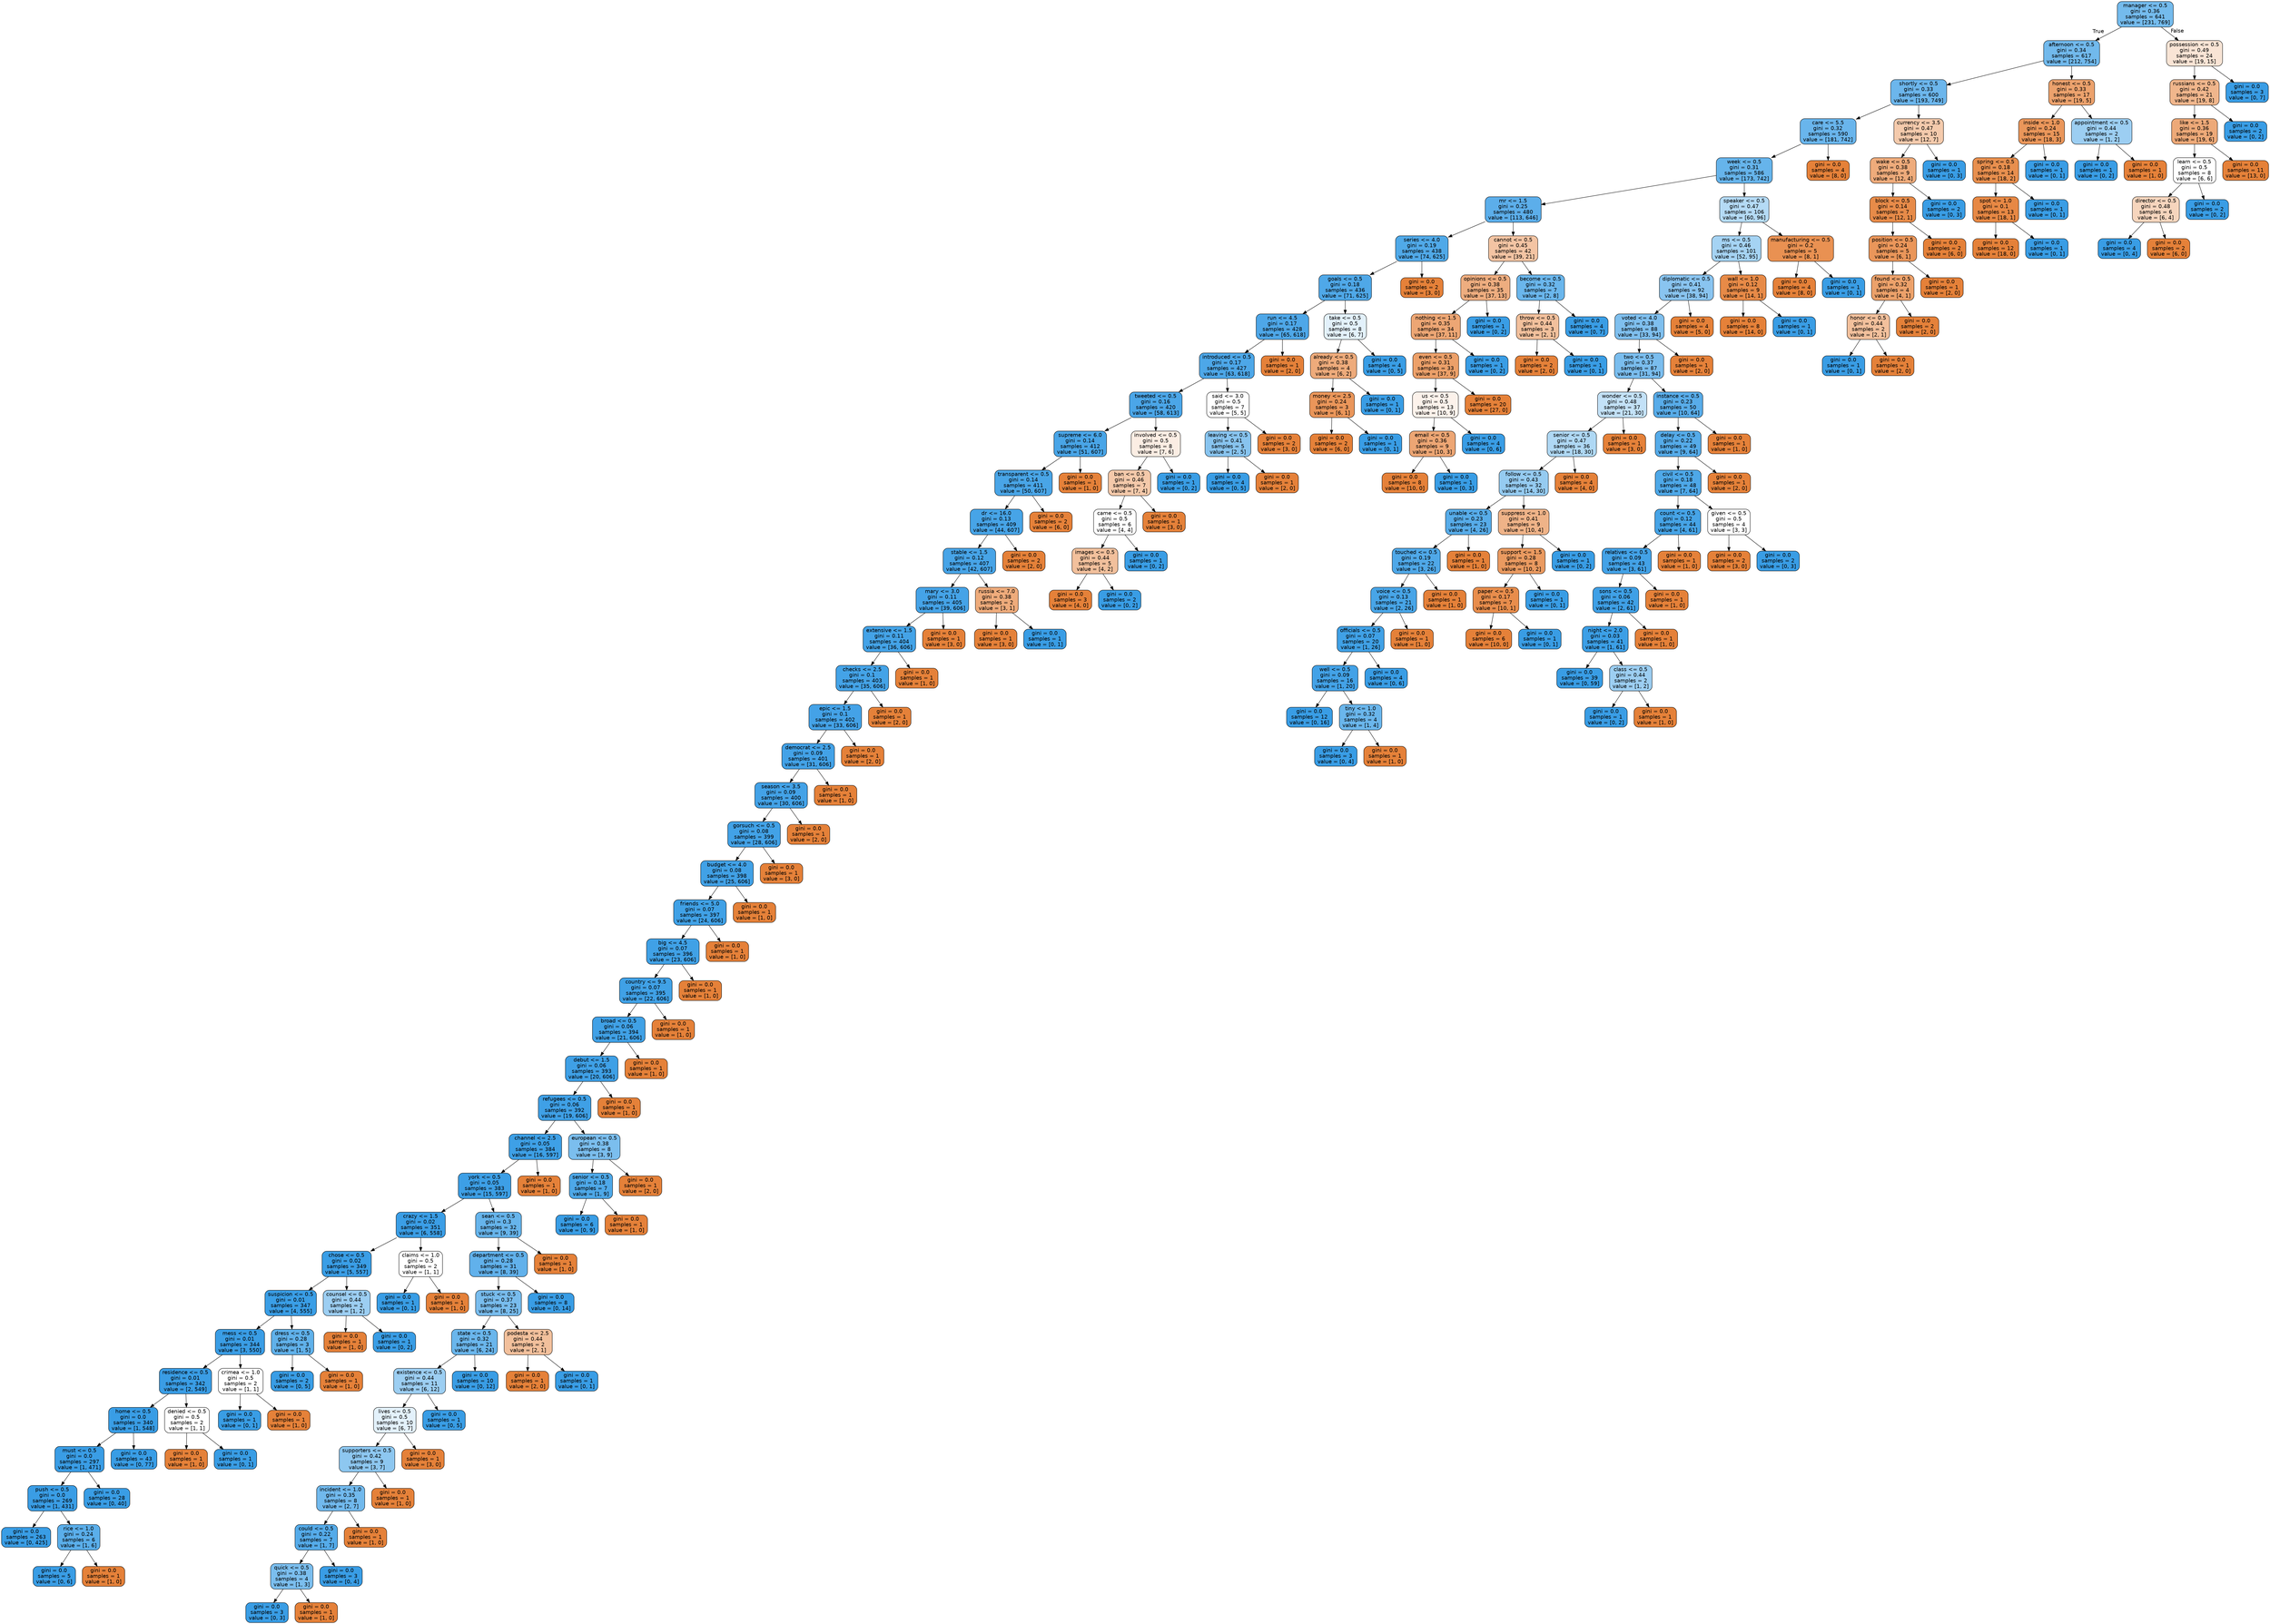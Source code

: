 digraph Tree {
node [shape=box, style="filled, rounded", color="black", fontname=helvetica] ;
edge [fontname=helvetica] ;
0 [label="manager <= 0.5\ngini = 0.36\nsamples = 641\nvalue = [231, 769]", fillcolor="#399de5b2"] ;
1 [label="afternoon <= 0.5\ngini = 0.34\nsamples = 617\nvalue = [212, 754]", fillcolor="#399de5b7"] ;
0 -> 1 [labeldistance=2.5, labelangle=45, headlabel="True"] ;
2 [label="shortly <= 0.5\ngini = 0.33\nsamples = 600\nvalue = [193, 749]", fillcolor="#399de5bd"] ;
1 -> 2 ;
3 [label="care <= 5.5\ngini = 0.32\nsamples = 590\nvalue = [181, 742]", fillcolor="#399de5c1"] ;
2 -> 3 ;
4 [label="week <= 0.5\ngini = 0.31\nsamples = 586\nvalue = [173, 742]", fillcolor="#399de5c4"] ;
3 -> 4 ;
5 [label="mr <= 1.5\ngini = 0.25\nsamples = 480\nvalue = [113, 646]", fillcolor="#399de5d2"] ;
4 -> 5 ;
6 [label="series <= 4.0\ngini = 0.19\nsamples = 438\nvalue = [74, 625]", fillcolor="#399de5e1"] ;
5 -> 6 ;
7 [label="goals <= 0.5\ngini = 0.18\nsamples = 436\nvalue = [71, 625]", fillcolor="#399de5e2"] ;
6 -> 7 ;
8 [label="run <= 4.5\ngini = 0.17\nsamples = 428\nvalue = [65, 618]", fillcolor="#399de5e4"] ;
7 -> 8 ;
9 [label="introduced <= 0.5\ngini = 0.17\nsamples = 427\nvalue = [63, 618]", fillcolor="#399de5e5"] ;
8 -> 9 ;
10 [label="tweeted <= 0.5\ngini = 0.16\nsamples = 420\nvalue = [58, 613]", fillcolor="#399de5e7"] ;
9 -> 10 ;
11 [label="supreme <= 6.0\ngini = 0.14\nsamples = 412\nvalue = [51, 607]", fillcolor="#399de5ea"] ;
10 -> 11 ;
12 [label="transparent <= 0.5\ngini = 0.14\nsamples = 411\nvalue = [50, 607]", fillcolor="#399de5ea"] ;
11 -> 12 ;
13 [label="dr <= 16.0\ngini = 0.13\nsamples = 409\nvalue = [44, 607]", fillcolor="#399de5ed"] ;
12 -> 13 ;
14 [label="stable <= 1.5\ngini = 0.12\nsamples = 407\nvalue = [42, 607]", fillcolor="#399de5ed"] ;
13 -> 14 ;
15 [label="mary <= 3.0\ngini = 0.11\nsamples = 405\nvalue = [39, 606]", fillcolor="#399de5ef"] ;
14 -> 15 ;
16 [label="extensive <= 1.5\ngini = 0.11\nsamples = 404\nvalue = [36, 606]", fillcolor="#399de5f0"] ;
15 -> 16 ;
17 [label="checks <= 2.5\ngini = 0.1\nsamples = 403\nvalue = [35, 606]", fillcolor="#399de5f0"] ;
16 -> 17 ;
18 [label="epic <= 1.5\ngini = 0.1\nsamples = 402\nvalue = [33, 606]", fillcolor="#399de5f1"] ;
17 -> 18 ;
19 [label="democrat <= 2.5\ngini = 0.09\nsamples = 401\nvalue = [31, 606]", fillcolor="#399de5f2"] ;
18 -> 19 ;
20 [label="season <= 3.5\ngini = 0.09\nsamples = 400\nvalue = [30, 606]", fillcolor="#399de5f2"] ;
19 -> 20 ;
21 [label="gorsuch <= 0.5\ngini = 0.08\nsamples = 399\nvalue = [28, 606]", fillcolor="#399de5f3"] ;
20 -> 21 ;
22 [label="budget <= 4.0\ngini = 0.08\nsamples = 398\nvalue = [25, 606]", fillcolor="#399de5f4"] ;
21 -> 22 ;
23 [label="friends <= 5.0\ngini = 0.07\nsamples = 397\nvalue = [24, 606]", fillcolor="#399de5f5"] ;
22 -> 23 ;
24 [label="big <= 4.5\ngini = 0.07\nsamples = 396\nvalue = [23, 606]", fillcolor="#399de5f5"] ;
23 -> 24 ;
25 [label="country <= 9.5\ngini = 0.07\nsamples = 395\nvalue = [22, 606]", fillcolor="#399de5f6"] ;
24 -> 25 ;
26 [label="broad <= 0.5\ngini = 0.06\nsamples = 394\nvalue = [21, 606]", fillcolor="#399de5f6"] ;
25 -> 26 ;
27 [label="debut <= 1.5\ngini = 0.06\nsamples = 393\nvalue = [20, 606]", fillcolor="#399de5f7"] ;
26 -> 27 ;
28 [label="refugees <= 0.5\ngini = 0.06\nsamples = 392\nvalue = [19, 606]", fillcolor="#399de5f7"] ;
27 -> 28 ;
29 [label="channel <= 2.5\ngini = 0.05\nsamples = 384\nvalue = [16, 597]", fillcolor="#399de5f8"] ;
28 -> 29 ;
30 [label="york <= 0.5\ngini = 0.05\nsamples = 383\nvalue = [15, 597]", fillcolor="#399de5f9"] ;
29 -> 30 ;
31 [label="crazy <= 1.5\ngini = 0.02\nsamples = 351\nvalue = [6, 558]", fillcolor="#399de5fc"] ;
30 -> 31 ;
32 [label="chose <= 0.5\ngini = 0.02\nsamples = 349\nvalue = [5, 557]", fillcolor="#399de5fd"] ;
31 -> 32 ;
33 [label="suspicion <= 0.5\ngini = 0.01\nsamples = 347\nvalue = [4, 555]", fillcolor="#399de5fd"] ;
32 -> 33 ;
34 [label="mess <= 0.5\ngini = 0.01\nsamples = 344\nvalue = [3, 550]", fillcolor="#399de5fe"] ;
33 -> 34 ;
35 [label="residence <= 0.5\ngini = 0.01\nsamples = 342\nvalue = [2, 549]", fillcolor="#399de5fe"] ;
34 -> 35 ;
36 [label="home <= 0.5\ngini = 0.0\nsamples = 340\nvalue = [1, 548]", fillcolor="#399de5ff"] ;
35 -> 36 ;
37 [label="must <= 0.5\ngini = 0.0\nsamples = 297\nvalue = [1, 471]", fillcolor="#399de5fe"] ;
36 -> 37 ;
38 [label="push <= 0.5\ngini = 0.0\nsamples = 269\nvalue = [1, 431]", fillcolor="#399de5fe"] ;
37 -> 38 ;
39 [label="gini = 0.0\nsamples = 263\nvalue = [0, 425]", fillcolor="#399de5ff"] ;
38 -> 39 ;
40 [label="rice <= 1.0\ngini = 0.24\nsamples = 6\nvalue = [1, 6]", fillcolor="#399de5d4"] ;
38 -> 40 ;
41 [label="gini = 0.0\nsamples = 5\nvalue = [0, 6]", fillcolor="#399de5ff"] ;
40 -> 41 ;
42 [label="gini = 0.0\nsamples = 1\nvalue = [1, 0]", fillcolor="#e58139ff"] ;
40 -> 42 ;
43 [label="gini = 0.0\nsamples = 28\nvalue = [0, 40]", fillcolor="#399de5ff"] ;
37 -> 43 ;
44 [label="gini = 0.0\nsamples = 43\nvalue = [0, 77]", fillcolor="#399de5ff"] ;
36 -> 44 ;
45 [label="denied <= 0.5\ngini = 0.5\nsamples = 2\nvalue = [1, 1]", fillcolor="#e5813900"] ;
35 -> 45 ;
46 [label="gini = 0.0\nsamples = 1\nvalue = [1, 0]", fillcolor="#e58139ff"] ;
45 -> 46 ;
47 [label="gini = 0.0\nsamples = 1\nvalue = [0, 1]", fillcolor="#399de5ff"] ;
45 -> 47 ;
48 [label="crimea <= 1.0\ngini = 0.5\nsamples = 2\nvalue = [1, 1]", fillcolor="#e5813900"] ;
34 -> 48 ;
49 [label="gini = 0.0\nsamples = 1\nvalue = [0, 1]", fillcolor="#399de5ff"] ;
48 -> 49 ;
50 [label="gini = 0.0\nsamples = 1\nvalue = [1, 0]", fillcolor="#e58139ff"] ;
48 -> 50 ;
51 [label="dress <= 0.5\ngini = 0.28\nsamples = 3\nvalue = [1, 5]", fillcolor="#399de5cc"] ;
33 -> 51 ;
52 [label="gini = 0.0\nsamples = 2\nvalue = [0, 5]", fillcolor="#399de5ff"] ;
51 -> 52 ;
53 [label="gini = 0.0\nsamples = 1\nvalue = [1, 0]", fillcolor="#e58139ff"] ;
51 -> 53 ;
54 [label="counsel <= 0.5\ngini = 0.44\nsamples = 2\nvalue = [1, 2]", fillcolor="#399de57f"] ;
32 -> 54 ;
55 [label="gini = 0.0\nsamples = 1\nvalue = [1, 0]", fillcolor="#e58139ff"] ;
54 -> 55 ;
56 [label="gini = 0.0\nsamples = 1\nvalue = [0, 2]", fillcolor="#399de5ff"] ;
54 -> 56 ;
57 [label="claims <= 1.0\ngini = 0.5\nsamples = 2\nvalue = [1, 1]", fillcolor="#e5813900"] ;
31 -> 57 ;
58 [label="gini = 0.0\nsamples = 1\nvalue = [0, 1]", fillcolor="#399de5ff"] ;
57 -> 58 ;
59 [label="gini = 0.0\nsamples = 1\nvalue = [1, 0]", fillcolor="#e58139ff"] ;
57 -> 59 ;
60 [label="sean <= 0.5\ngini = 0.3\nsamples = 32\nvalue = [9, 39]", fillcolor="#399de5c4"] ;
30 -> 60 ;
61 [label="department <= 0.5\ngini = 0.28\nsamples = 31\nvalue = [8, 39]", fillcolor="#399de5cb"] ;
60 -> 61 ;
62 [label="stuck <= 0.5\ngini = 0.37\nsamples = 23\nvalue = [8, 25]", fillcolor="#399de5ad"] ;
61 -> 62 ;
63 [label="state <= 0.5\ngini = 0.32\nsamples = 21\nvalue = [6, 24]", fillcolor="#399de5bf"] ;
62 -> 63 ;
64 [label="existence <= 0.5\ngini = 0.44\nsamples = 11\nvalue = [6, 12]", fillcolor="#399de57f"] ;
63 -> 64 ;
65 [label="lives <= 0.5\ngini = 0.5\nsamples = 10\nvalue = [6, 7]", fillcolor="#399de524"] ;
64 -> 65 ;
66 [label="supporters <= 0.5\ngini = 0.42\nsamples = 9\nvalue = [3, 7]", fillcolor="#399de592"] ;
65 -> 66 ;
67 [label="incident <= 1.0\ngini = 0.35\nsamples = 8\nvalue = [2, 7]", fillcolor="#399de5b6"] ;
66 -> 67 ;
68 [label="could <= 0.5\ngini = 0.22\nsamples = 7\nvalue = [1, 7]", fillcolor="#399de5db"] ;
67 -> 68 ;
69 [label="quick <= 0.5\ngini = 0.38\nsamples = 4\nvalue = [1, 3]", fillcolor="#399de5aa"] ;
68 -> 69 ;
70 [label="gini = 0.0\nsamples = 3\nvalue = [0, 3]", fillcolor="#399de5ff"] ;
69 -> 70 ;
71 [label="gini = 0.0\nsamples = 1\nvalue = [1, 0]", fillcolor="#e58139ff"] ;
69 -> 71 ;
72 [label="gini = 0.0\nsamples = 3\nvalue = [0, 4]", fillcolor="#399de5ff"] ;
68 -> 72 ;
73 [label="gini = 0.0\nsamples = 1\nvalue = [1, 0]", fillcolor="#e58139ff"] ;
67 -> 73 ;
74 [label="gini = 0.0\nsamples = 1\nvalue = [1, 0]", fillcolor="#e58139ff"] ;
66 -> 74 ;
75 [label="gini = 0.0\nsamples = 1\nvalue = [3, 0]", fillcolor="#e58139ff"] ;
65 -> 75 ;
76 [label="gini = 0.0\nsamples = 1\nvalue = [0, 5]", fillcolor="#399de5ff"] ;
64 -> 76 ;
77 [label="gini = 0.0\nsamples = 10\nvalue = [0, 12]", fillcolor="#399de5ff"] ;
63 -> 77 ;
78 [label="podesta <= 2.5\ngini = 0.44\nsamples = 2\nvalue = [2, 1]", fillcolor="#e581397f"] ;
62 -> 78 ;
79 [label="gini = 0.0\nsamples = 1\nvalue = [2, 0]", fillcolor="#e58139ff"] ;
78 -> 79 ;
80 [label="gini = 0.0\nsamples = 1\nvalue = [0, 1]", fillcolor="#399de5ff"] ;
78 -> 80 ;
81 [label="gini = 0.0\nsamples = 8\nvalue = [0, 14]", fillcolor="#399de5ff"] ;
61 -> 81 ;
82 [label="gini = 0.0\nsamples = 1\nvalue = [1, 0]", fillcolor="#e58139ff"] ;
60 -> 82 ;
83 [label="gini = 0.0\nsamples = 1\nvalue = [1, 0]", fillcolor="#e58139ff"] ;
29 -> 83 ;
84 [label="european <= 0.5\ngini = 0.38\nsamples = 8\nvalue = [3, 9]", fillcolor="#399de5aa"] ;
28 -> 84 ;
85 [label="senior <= 0.5\ngini = 0.18\nsamples = 7\nvalue = [1, 9]", fillcolor="#399de5e3"] ;
84 -> 85 ;
86 [label="gini = 0.0\nsamples = 6\nvalue = [0, 9]", fillcolor="#399de5ff"] ;
85 -> 86 ;
87 [label="gini = 0.0\nsamples = 1\nvalue = [1, 0]", fillcolor="#e58139ff"] ;
85 -> 87 ;
88 [label="gini = 0.0\nsamples = 1\nvalue = [2, 0]", fillcolor="#e58139ff"] ;
84 -> 88 ;
89 [label="gini = 0.0\nsamples = 1\nvalue = [1, 0]", fillcolor="#e58139ff"] ;
27 -> 89 ;
90 [label="gini = 0.0\nsamples = 1\nvalue = [1, 0]", fillcolor="#e58139ff"] ;
26 -> 90 ;
91 [label="gini = 0.0\nsamples = 1\nvalue = [1, 0]", fillcolor="#e58139ff"] ;
25 -> 91 ;
92 [label="gini = 0.0\nsamples = 1\nvalue = [1, 0]", fillcolor="#e58139ff"] ;
24 -> 92 ;
93 [label="gini = 0.0\nsamples = 1\nvalue = [1, 0]", fillcolor="#e58139ff"] ;
23 -> 93 ;
94 [label="gini = 0.0\nsamples = 1\nvalue = [1, 0]", fillcolor="#e58139ff"] ;
22 -> 94 ;
95 [label="gini = 0.0\nsamples = 1\nvalue = [3, 0]", fillcolor="#e58139ff"] ;
21 -> 95 ;
96 [label="gini = 0.0\nsamples = 1\nvalue = [2, 0]", fillcolor="#e58139ff"] ;
20 -> 96 ;
97 [label="gini = 0.0\nsamples = 1\nvalue = [1, 0]", fillcolor="#e58139ff"] ;
19 -> 97 ;
98 [label="gini = 0.0\nsamples = 1\nvalue = [2, 0]", fillcolor="#e58139ff"] ;
18 -> 98 ;
99 [label="gini = 0.0\nsamples = 1\nvalue = [2, 0]", fillcolor="#e58139ff"] ;
17 -> 99 ;
100 [label="gini = 0.0\nsamples = 1\nvalue = [1, 0]", fillcolor="#e58139ff"] ;
16 -> 100 ;
101 [label="gini = 0.0\nsamples = 1\nvalue = [3, 0]", fillcolor="#e58139ff"] ;
15 -> 101 ;
102 [label="russia <= 7.0\ngini = 0.38\nsamples = 2\nvalue = [3, 1]", fillcolor="#e58139aa"] ;
14 -> 102 ;
103 [label="gini = 0.0\nsamples = 1\nvalue = [3, 0]", fillcolor="#e58139ff"] ;
102 -> 103 ;
104 [label="gini = 0.0\nsamples = 1\nvalue = [0, 1]", fillcolor="#399de5ff"] ;
102 -> 104 ;
105 [label="gini = 0.0\nsamples = 2\nvalue = [2, 0]", fillcolor="#e58139ff"] ;
13 -> 105 ;
106 [label="gini = 0.0\nsamples = 2\nvalue = [6, 0]", fillcolor="#e58139ff"] ;
12 -> 106 ;
107 [label="gini = 0.0\nsamples = 1\nvalue = [1, 0]", fillcolor="#e58139ff"] ;
11 -> 107 ;
108 [label="involved <= 0.5\ngini = 0.5\nsamples = 8\nvalue = [7, 6]", fillcolor="#e5813924"] ;
10 -> 108 ;
109 [label="ban <= 0.5\ngini = 0.46\nsamples = 7\nvalue = [7, 4]", fillcolor="#e581396d"] ;
108 -> 109 ;
110 [label="came <= 0.5\ngini = 0.5\nsamples = 6\nvalue = [4, 4]", fillcolor="#e5813900"] ;
109 -> 110 ;
111 [label="images <= 0.5\ngini = 0.44\nsamples = 5\nvalue = [4, 2]", fillcolor="#e581397f"] ;
110 -> 111 ;
112 [label="gini = 0.0\nsamples = 3\nvalue = [4, 0]", fillcolor="#e58139ff"] ;
111 -> 112 ;
113 [label="gini = 0.0\nsamples = 2\nvalue = [0, 2]", fillcolor="#399de5ff"] ;
111 -> 113 ;
114 [label="gini = 0.0\nsamples = 1\nvalue = [0, 2]", fillcolor="#399de5ff"] ;
110 -> 114 ;
115 [label="gini = 0.0\nsamples = 1\nvalue = [3, 0]", fillcolor="#e58139ff"] ;
109 -> 115 ;
116 [label="gini = 0.0\nsamples = 1\nvalue = [0, 2]", fillcolor="#399de5ff"] ;
108 -> 116 ;
117 [label="said <= 3.0\ngini = 0.5\nsamples = 7\nvalue = [5, 5]", fillcolor="#e5813900"] ;
9 -> 117 ;
118 [label="leaving <= 0.5\ngini = 0.41\nsamples = 5\nvalue = [2, 5]", fillcolor="#399de599"] ;
117 -> 118 ;
119 [label="gini = 0.0\nsamples = 4\nvalue = [0, 5]", fillcolor="#399de5ff"] ;
118 -> 119 ;
120 [label="gini = 0.0\nsamples = 1\nvalue = [2, 0]", fillcolor="#e58139ff"] ;
118 -> 120 ;
121 [label="gini = 0.0\nsamples = 2\nvalue = [3, 0]", fillcolor="#e58139ff"] ;
117 -> 121 ;
122 [label="gini = 0.0\nsamples = 1\nvalue = [2, 0]", fillcolor="#e58139ff"] ;
8 -> 122 ;
123 [label="take <= 0.5\ngini = 0.5\nsamples = 8\nvalue = [6, 7]", fillcolor="#399de524"] ;
7 -> 123 ;
124 [label="already <= 0.5\ngini = 0.38\nsamples = 4\nvalue = [6, 2]", fillcolor="#e58139aa"] ;
123 -> 124 ;
125 [label="money <= 2.5\ngini = 0.24\nsamples = 3\nvalue = [6, 1]", fillcolor="#e58139d4"] ;
124 -> 125 ;
126 [label="gini = 0.0\nsamples = 2\nvalue = [6, 0]", fillcolor="#e58139ff"] ;
125 -> 126 ;
127 [label="gini = 0.0\nsamples = 1\nvalue = [0, 1]", fillcolor="#399de5ff"] ;
125 -> 127 ;
128 [label="gini = 0.0\nsamples = 1\nvalue = [0, 1]", fillcolor="#399de5ff"] ;
124 -> 128 ;
129 [label="gini = 0.0\nsamples = 4\nvalue = [0, 5]", fillcolor="#399de5ff"] ;
123 -> 129 ;
130 [label="gini = 0.0\nsamples = 2\nvalue = [3, 0]", fillcolor="#e58139ff"] ;
6 -> 130 ;
131 [label="cannot <= 0.5\ngini = 0.45\nsamples = 42\nvalue = [39, 21]", fillcolor="#e5813976"] ;
5 -> 131 ;
132 [label="opinions <= 0.5\ngini = 0.38\nsamples = 35\nvalue = [37, 13]", fillcolor="#e58139a5"] ;
131 -> 132 ;
133 [label="nothing <= 1.5\ngini = 0.35\nsamples = 34\nvalue = [37, 11]", fillcolor="#e58139b3"] ;
132 -> 133 ;
134 [label="even <= 0.5\ngini = 0.31\nsamples = 33\nvalue = [37, 9]", fillcolor="#e58139c1"] ;
133 -> 134 ;
135 [label="us <= 0.5\ngini = 0.5\nsamples = 13\nvalue = [10, 9]", fillcolor="#e5813919"] ;
134 -> 135 ;
136 [label="email <= 0.5\ngini = 0.36\nsamples = 9\nvalue = [10, 3]", fillcolor="#e58139b3"] ;
135 -> 136 ;
137 [label="gini = 0.0\nsamples = 8\nvalue = [10, 0]", fillcolor="#e58139ff"] ;
136 -> 137 ;
138 [label="gini = 0.0\nsamples = 1\nvalue = [0, 3]", fillcolor="#399de5ff"] ;
136 -> 138 ;
139 [label="gini = 0.0\nsamples = 4\nvalue = [0, 6]", fillcolor="#399de5ff"] ;
135 -> 139 ;
140 [label="gini = 0.0\nsamples = 20\nvalue = [27, 0]", fillcolor="#e58139ff"] ;
134 -> 140 ;
141 [label="gini = 0.0\nsamples = 1\nvalue = [0, 2]", fillcolor="#399de5ff"] ;
133 -> 141 ;
142 [label="gini = 0.0\nsamples = 1\nvalue = [0, 2]", fillcolor="#399de5ff"] ;
132 -> 142 ;
143 [label="become <= 0.5\ngini = 0.32\nsamples = 7\nvalue = [2, 8]", fillcolor="#399de5bf"] ;
131 -> 143 ;
144 [label="throw <= 0.5\ngini = 0.44\nsamples = 3\nvalue = [2, 1]", fillcolor="#e581397f"] ;
143 -> 144 ;
145 [label="gini = 0.0\nsamples = 2\nvalue = [2, 0]", fillcolor="#e58139ff"] ;
144 -> 145 ;
146 [label="gini = 0.0\nsamples = 1\nvalue = [0, 1]", fillcolor="#399de5ff"] ;
144 -> 146 ;
147 [label="gini = 0.0\nsamples = 4\nvalue = [0, 7]", fillcolor="#399de5ff"] ;
143 -> 147 ;
148 [label="speaker <= 0.5\ngini = 0.47\nsamples = 106\nvalue = [60, 96]", fillcolor="#399de560"] ;
4 -> 148 ;
149 [label="ms <= 0.5\ngini = 0.46\nsamples = 101\nvalue = [52, 95]", fillcolor="#399de573"] ;
148 -> 149 ;
150 [label="diplomatic <= 0.5\ngini = 0.41\nsamples = 92\nvalue = [38, 94]", fillcolor="#399de598"] ;
149 -> 150 ;
151 [label="voted <= 4.0\ngini = 0.38\nsamples = 88\nvalue = [33, 94]", fillcolor="#399de5a5"] ;
150 -> 151 ;
152 [label="two <= 0.5\ngini = 0.37\nsamples = 87\nvalue = [31, 94]", fillcolor="#399de5ab"] ;
151 -> 152 ;
153 [label="wonder <= 0.5\ngini = 0.48\nsamples = 37\nvalue = [21, 30]", fillcolor="#399de54d"] ;
152 -> 153 ;
154 [label="senior <= 0.5\ngini = 0.47\nsamples = 36\nvalue = [18, 30]", fillcolor="#399de566"] ;
153 -> 154 ;
155 [label="follow <= 0.5\ngini = 0.43\nsamples = 32\nvalue = [14, 30]", fillcolor="#399de588"] ;
154 -> 155 ;
156 [label="unable <= 0.5\ngini = 0.23\nsamples = 23\nvalue = [4, 26]", fillcolor="#399de5d8"] ;
155 -> 156 ;
157 [label="touched <= 0.5\ngini = 0.19\nsamples = 22\nvalue = [3, 26]", fillcolor="#399de5e2"] ;
156 -> 157 ;
158 [label="voice <= 0.5\ngini = 0.13\nsamples = 21\nvalue = [2, 26]", fillcolor="#399de5eb"] ;
157 -> 158 ;
159 [label="officials <= 0.5\ngini = 0.07\nsamples = 20\nvalue = [1, 26]", fillcolor="#399de5f5"] ;
158 -> 159 ;
160 [label="well <= 0.5\ngini = 0.09\nsamples = 16\nvalue = [1, 20]", fillcolor="#399de5f2"] ;
159 -> 160 ;
161 [label="gini = 0.0\nsamples = 12\nvalue = [0, 16]", fillcolor="#399de5ff"] ;
160 -> 161 ;
162 [label="tiny <= 1.0\ngini = 0.32\nsamples = 4\nvalue = [1, 4]", fillcolor="#399de5bf"] ;
160 -> 162 ;
163 [label="gini = 0.0\nsamples = 3\nvalue = [0, 4]", fillcolor="#399de5ff"] ;
162 -> 163 ;
164 [label="gini = 0.0\nsamples = 1\nvalue = [1, 0]", fillcolor="#e58139ff"] ;
162 -> 164 ;
165 [label="gini = 0.0\nsamples = 4\nvalue = [0, 6]", fillcolor="#399de5ff"] ;
159 -> 165 ;
166 [label="gini = 0.0\nsamples = 1\nvalue = [1, 0]", fillcolor="#e58139ff"] ;
158 -> 166 ;
167 [label="gini = 0.0\nsamples = 1\nvalue = [1, 0]", fillcolor="#e58139ff"] ;
157 -> 167 ;
168 [label="gini = 0.0\nsamples = 1\nvalue = [1, 0]", fillcolor="#e58139ff"] ;
156 -> 168 ;
169 [label="suppress <= 1.0\ngini = 0.41\nsamples = 9\nvalue = [10, 4]", fillcolor="#e5813999"] ;
155 -> 169 ;
170 [label="support <= 1.5\ngini = 0.28\nsamples = 8\nvalue = [10, 2]", fillcolor="#e58139cc"] ;
169 -> 170 ;
171 [label="paper <= 0.5\ngini = 0.17\nsamples = 7\nvalue = [10, 1]", fillcolor="#e58139e6"] ;
170 -> 171 ;
172 [label="gini = 0.0\nsamples = 6\nvalue = [10, 0]", fillcolor="#e58139ff"] ;
171 -> 172 ;
173 [label="gini = 0.0\nsamples = 1\nvalue = [0, 1]", fillcolor="#399de5ff"] ;
171 -> 173 ;
174 [label="gini = 0.0\nsamples = 1\nvalue = [0, 1]", fillcolor="#399de5ff"] ;
170 -> 174 ;
175 [label="gini = 0.0\nsamples = 1\nvalue = [0, 2]", fillcolor="#399de5ff"] ;
169 -> 175 ;
176 [label="gini = 0.0\nsamples = 4\nvalue = [4, 0]", fillcolor="#e58139ff"] ;
154 -> 176 ;
177 [label="gini = 0.0\nsamples = 1\nvalue = [3, 0]", fillcolor="#e58139ff"] ;
153 -> 177 ;
178 [label="instance <= 0.5\ngini = 0.23\nsamples = 50\nvalue = [10, 64]", fillcolor="#399de5d7"] ;
152 -> 178 ;
179 [label="delay <= 0.5\ngini = 0.22\nsamples = 49\nvalue = [9, 64]", fillcolor="#399de5db"] ;
178 -> 179 ;
180 [label="civil <= 0.5\ngini = 0.18\nsamples = 48\nvalue = [7, 64]", fillcolor="#399de5e3"] ;
179 -> 180 ;
181 [label="count <= 0.5\ngini = 0.12\nsamples = 44\nvalue = [4, 61]", fillcolor="#399de5ee"] ;
180 -> 181 ;
182 [label="relatives <= 0.5\ngini = 0.09\nsamples = 43\nvalue = [3, 61]", fillcolor="#399de5f2"] ;
181 -> 182 ;
183 [label="sons <= 0.5\ngini = 0.06\nsamples = 42\nvalue = [2, 61]", fillcolor="#399de5f7"] ;
182 -> 183 ;
184 [label="night <= 2.0\ngini = 0.03\nsamples = 41\nvalue = [1, 61]", fillcolor="#399de5fb"] ;
183 -> 184 ;
185 [label="gini = 0.0\nsamples = 39\nvalue = [0, 59]", fillcolor="#399de5ff"] ;
184 -> 185 ;
186 [label="class <= 0.5\ngini = 0.44\nsamples = 2\nvalue = [1, 2]", fillcolor="#399de57f"] ;
184 -> 186 ;
187 [label="gini = 0.0\nsamples = 1\nvalue = [0, 2]", fillcolor="#399de5ff"] ;
186 -> 187 ;
188 [label="gini = 0.0\nsamples = 1\nvalue = [1, 0]", fillcolor="#e58139ff"] ;
186 -> 188 ;
189 [label="gini = 0.0\nsamples = 1\nvalue = [1, 0]", fillcolor="#e58139ff"] ;
183 -> 189 ;
190 [label="gini = 0.0\nsamples = 1\nvalue = [1, 0]", fillcolor="#e58139ff"] ;
182 -> 190 ;
191 [label="gini = 0.0\nsamples = 1\nvalue = [1, 0]", fillcolor="#e58139ff"] ;
181 -> 191 ;
192 [label="given <= 0.5\ngini = 0.5\nsamples = 4\nvalue = [3, 3]", fillcolor="#e5813900"] ;
180 -> 192 ;
193 [label="gini = 0.0\nsamples = 2\nvalue = [3, 0]", fillcolor="#e58139ff"] ;
192 -> 193 ;
194 [label="gini = 0.0\nsamples = 2\nvalue = [0, 3]", fillcolor="#399de5ff"] ;
192 -> 194 ;
195 [label="gini = 0.0\nsamples = 1\nvalue = [2, 0]", fillcolor="#e58139ff"] ;
179 -> 195 ;
196 [label="gini = 0.0\nsamples = 1\nvalue = [1, 0]", fillcolor="#e58139ff"] ;
178 -> 196 ;
197 [label="gini = 0.0\nsamples = 1\nvalue = [2, 0]", fillcolor="#e58139ff"] ;
151 -> 197 ;
198 [label="gini = 0.0\nsamples = 4\nvalue = [5, 0]", fillcolor="#e58139ff"] ;
150 -> 198 ;
199 [label="wall <= 1.0\ngini = 0.12\nsamples = 9\nvalue = [14, 1]", fillcolor="#e58139ed"] ;
149 -> 199 ;
200 [label="gini = 0.0\nsamples = 8\nvalue = [14, 0]", fillcolor="#e58139ff"] ;
199 -> 200 ;
201 [label="gini = 0.0\nsamples = 1\nvalue = [0, 1]", fillcolor="#399de5ff"] ;
199 -> 201 ;
202 [label="manufacturing <= 0.5\ngini = 0.2\nsamples = 5\nvalue = [8, 1]", fillcolor="#e58139df"] ;
148 -> 202 ;
203 [label="gini = 0.0\nsamples = 4\nvalue = [8, 0]", fillcolor="#e58139ff"] ;
202 -> 203 ;
204 [label="gini = 0.0\nsamples = 1\nvalue = [0, 1]", fillcolor="#399de5ff"] ;
202 -> 204 ;
205 [label="gini = 0.0\nsamples = 4\nvalue = [8, 0]", fillcolor="#e58139ff"] ;
3 -> 205 ;
206 [label="currency <= 3.5\ngini = 0.47\nsamples = 10\nvalue = [12, 7]", fillcolor="#e581396a"] ;
2 -> 206 ;
207 [label="wake <= 0.5\ngini = 0.38\nsamples = 9\nvalue = [12, 4]", fillcolor="#e58139aa"] ;
206 -> 207 ;
208 [label="block <= 0.5\ngini = 0.14\nsamples = 7\nvalue = [12, 1]", fillcolor="#e58139ea"] ;
207 -> 208 ;
209 [label="position <= 0.5\ngini = 0.24\nsamples = 5\nvalue = [6, 1]", fillcolor="#e58139d4"] ;
208 -> 209 ;
210 [label="found <= 0.5\ngini = 0.32\nsamples = 4\nvalue = [4, 1]", fillcolor="#e58139bf"] ;
209 -> 210 ;
211 [label="honor <= 0.5\ngini = 0.44\nsamples = 2\nvalue = [2, 1]", fillcolor="#e581397f"] ;
210 -> 211 ;
212 [label="gini = 0.0\nsamples = 1\nvalue = [0, 1]", fillcolor="#399de5ff"] ;
211 -> 212 ;
213 [label="gini = 0.0\nsamples = 1\nvalue = [2, 0]", fillcolor="#e58139ff"] ;
211 -> 213 ;
214 [label="gini = 0.0\nsamples = 2\nvalue = [2, 0]", fillcolor="#e58139ff"] ;
210 -> 214 ;
215 [label="gini = 0.0\nsamples = 1\nvalue = [2, 0]", fillcolor="#e58139ff"] ;
209 -> 215 ;
216 [label="gini = 0.0\nsamples = 2\nvalue = [6, 0]", fillcolor="#e58139ff"] ;
208 -> 216 ;
217 [label="gini = 0.0\nsamples = 2\nvalue = [0, 3]", fillcolor="#399de5ff"] ;
207 -> 217 ;
218 [label="gini = 0.0\nsamples = 1\nvalue = [0, 3]", fillcolor="#399de5ff"] ;
206 -> 218 ;
219 [label="honest <= 0.5\ngini = 0.33\nsamples = 17\nvalue = [19, 5]", fillcolor="#e58139bc"] ;
1 -> 219 ;
220 [label="inside <= 1.0\ngini = 0.24\nsamples = 15\nvalue = [18, 3]", fillcolor="#e58139d4"] ;
219 -> 220 ;
221 [label="spring <= 0.5\ngini = 0.18\nsamples = 14\nvalue = [18, 2]", fillcolor="#e58139e3"] ;
220 -> 221 ;
222 [label="spot <= 1.0\ngini = 0.1\nsamples = 13\nvalue = [18, 1]", fillcolor="#e58139f1"] ;
221 -> 222 ;
223 [label="gini = 0.0\nsamples = 12\nvalue = [18, 0]", fillcolor="#e58139ff"] ;
222 -> 223 ;
224 [label="gini = 0.0\nsamples = 1\nvalue = [0, 1]", fillcolor="#399de5ff"] ;
222 -> 224 ;
225 [label="gini = 0.0\nsamples = 1\nvalue = [0, 1]", fillcolor="#399de5ff"] ;
221 -> 225 ;
226 [label="gini = 0.0\nsamples = 1\nvalue = [0, 1]", fillcolor="#399de5ff"] ;
220 -> 226 ;
227 [label="appointment <= 0.5\ngini = 0.44\nsamples = 2\nvalue = [1, 2]", fillcolor="#399de57f"] ;
219 -> 227 ;
228 [label="gini = 0.0\nsamples = 1\nvalue = [0, 2]", fillcolor="#399de5ff"] ;
227 -> 228 ;
229 [label="gini = 0.0\nsamples = 1\nvalue = [1, 0]", fillcolor="#e58139ff"] ;
227 -> 229 ;
230 [label="possession <= 0.5\ngini = 0.49\nsamples = 24\nvalue = [19, 15]", fillcolor="#e5813936"] ;
0 -> 230 [labeldistance=2.5, labelangle=-45, headlabel="False"] ;
231 [label="russians <= 0.5\ngini = 0.42\nsamples = 21\nvalue = [19, 8]", fillcolor="#e5813994"] ;
230 -> 231 ;
232 [label="like <= 1.5\ngini = 0.36\nsamples = 19\nvalue = [19, 6]", fillcolor="#e58139ae"] ;
231 -> 232 ;
233 [label="learn <= 0.5\ngini = 0.5\nsamples = 8\nvalue = [6, 6]", fillcolor="#e5813900"] ;
232 -> 233 ;
234 [label="director <= 0.5\ngini = 0.48\nsamples = 6\nvalue = [6, 4]", fillcolor="#e5813955"] ;
233 -> 234 ;
235 [label="gini = 0.0\nsamples = 4\nvalue = [0, 4]", fillcolor="#399de5ff"] ;
234 -> 235 ;
236 [label="gini = 0.0\nsamples = 2\nvalue = [6, 0]", fillcolor="#e58139ff"] ;
234 -> 236 ;
237 [label="gini = 0.0\nsamples = 2\nvalue = [0, 2]", fillcolor="#399de5ff"] ;
233 -> 237 ;
238 [label="gini = 0.0\nsamples = 11\nvalue = [13, 0]", fillcolor="#e58139ff"] ;
232 -> 238 ;
239 [label="gini = 0.0\nsamples = 2\nvalue = [0, 2]", fillcolor="#399de5ff"] ;
231 -> 239 ;
240 [label="gini = 0.0\nsamples = 3\nvalue = [0, 7]", fillcolor="#399de5ff"] ;
230 -> 240 ;
}
